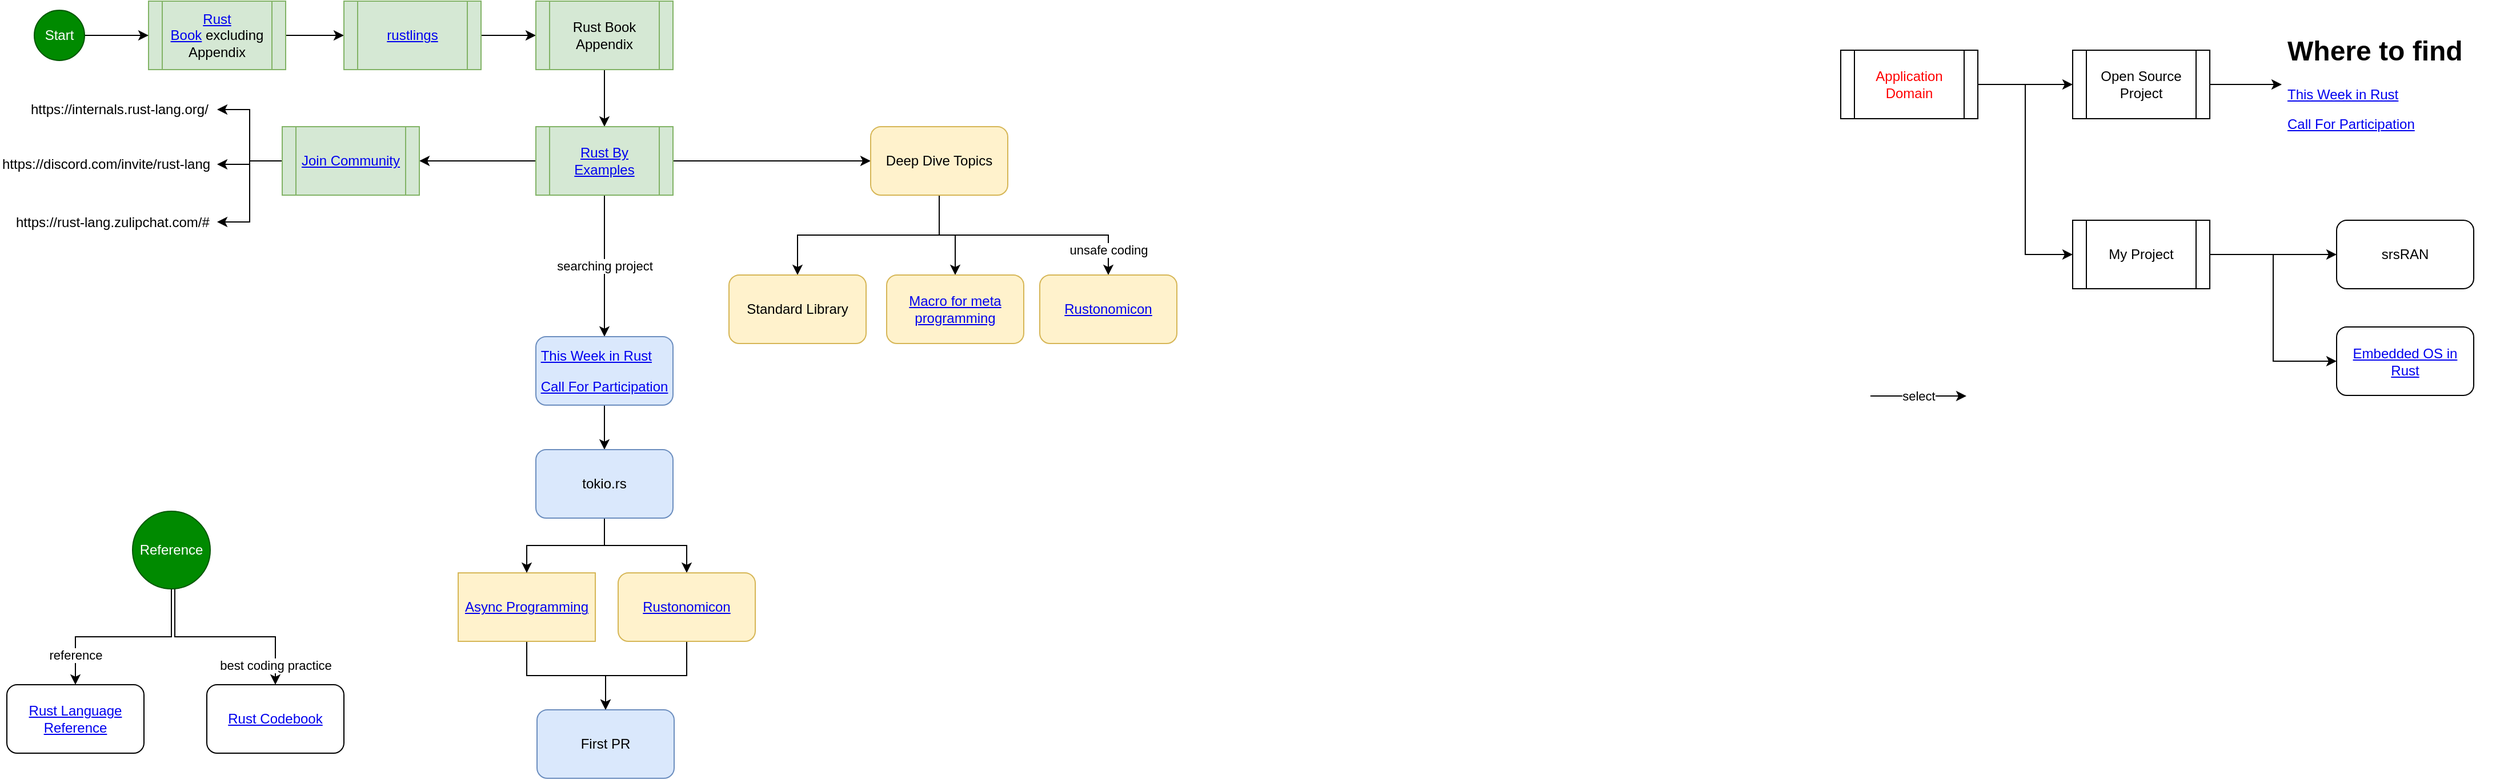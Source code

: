 <mxfile version="20.0.4" type="github" pages="3">
  <diagram id="PBkYrD5w5cS4U47afEp-" name="roadmap">
    <mxGraphModel dx="1550" dy="835" grid="0" gridSize="10" guides="1" tooltips="1" connect="1" arrows="1" fold="1" page="1" pageScale="1" pageWidth="827" pageHeight="1169" math="0" shadow="0">
      <root>
        <mxCell id="0" />
        <mxCell id="1" parent="0" />
        <mxCell id="ulpQKY1A7-1UQrpSVsIB-3" value="" style="edgeStyle=orthogonalEdgeStyle;rounded=0;orthogonalLoop=1;jettySize=auto;html=1;" parent="1" source="ulpQKY1A7-1UQrpSVsIB-1" target="ulpQKY1A7-1UQrpSVsIB-2" edge="1">
          <mxGeometry relative="1" as="geometry" />
        </mxCell>
        <mxCell id="ulpQKY1A7-1UQrpSVsIB-1" value="&lt;a href=&quot;https://doc.rust-lang.org/book/&quot;&gt;Rust Book&lt;/a&gt;&amp;nbsp;excluding Appendix" style="shape=process;whiteSpace=wrap;html=1;backgroundOutline=1;fillColor=#d5e8d4;strokeColor=#82b366;" parent="1" vertex="1">
          <mxGeometry x="150" y="42" width="120" height="60" as="geometry" />
        </mxCell>
        <mxCell id="ulpQKY1A7-1UQrpSVsIB-5" value="" style="edgeStyle=orthogonalEdgeStyle;rounded=0;orthogonalLoop=1;jettySize=auto;html=1;exitX=0.5;exitY=1;exitDx=0;exitDy=0;" parent="1" source="ulpQKY1A7-1UQrpSVsIB-6" target="ulpQKY1A7-1UQrpSVsIB-4" edge="1">
          <mxGeometry relative="1" as="geometry" />
        </mxCell>
        <mxCell id="ulpQKY1A7-1UQrpSVsIB-7" value="" style="edgeStyle=orthogonalEdgeStyle;rounded=0;orthogonalLoop=1;jettySize=auto;html=1;" parent="1" source="ulpQKY1A7-1UQrpSVsIB-2" target="ulpQKY1A7-1UQrpSVsIB-6" edge="1">
          <mxGeometry relative="1" as="geometry" />
        </mxCell>
        <mxCell id="ulpQKY1A7-1UQrpSVsIB-2" value="&lt;a href=&quot;https://github.com/rust-lang/rustlings/&quot;&gt;rustlings&lt;/a&gt;" style="shape=process;whiteSpace=wrap;html=1;backgroundOutline=1;fillColor=#d5e8d4;strokeColor=#82b366;" parent="1" vertex="1">
          <mxGeometry x="321" y="42" width="120" height="60" as="geometry" />
        </mxCell>
        <mxCell id="ulpQKY1A7-1UQrpSVsIB-9" value="" style="edgeStyle=orthogonalEdgeStyle;rounded=0;orthogonalLoop=1;jettySize=auto;html=1;exitX=1;exitY=0.5;exitDx=0;exitDy=0;" parent="1" source="ulpQKY1A7-1UQrpSVsIB-13" target="ulpQKY1A7-1UQrpSVsIB-8" edge="1">
          <mxGeometry relative="1" as="geometry" />
        </mxCell>
        <mxCell id="ulpQKY1A7-1UQrpSVsIB-19" value="" style="edgeStyle=orthogonalEdgeStyle;rounded=0;orthogonalLoop=1;jettySize=auto;html=1;" parent="1" source="ulpQKY1A7-1UQrpSVsIB-4" target="ulpQKY1A7-1UQrpSVsIB-18" edge="1">
          <mxGeometry relative="1" as="geometry" />
        </mxCell>
        <mxCell id="ulpQKY1A7-1UQrpSVsIB-36" value="" style="edgeStyle=orthogonalEdgeStyle;rounded=0;orthogonalLoop=1;jettySize=auto;html=1;exitX=1;exitY=0.5;exitDx=0;exitDy=0;" parent="1" source="ulpQKY1A7-1UQrpSVsIB-4" target="ulpQKY1A7-1UQrpSVsIB-35" edge="1">
          <mxGeometry relative="1" as="geometry" />
        </mxCell>
        <mxCell id="ulpQKY1A7-1UQrpSVsIB-62" value="&lt;font color=&quot;#000000&quot;&gt;best coding practice&lt;/font&gt;" style="edgeStyle=orthogonalEdgeStyle;rounded=0;orthogonalLoop=1;jettySize=auto;html=1;entryX=0.5;entryY=0;entryDx=0;entryDy=0;fontColor=#FF0000;exitX=0.544;exitY=1;exitDx=0;exitDy=0;exitPerimeter=0;" parent="1" source="ulpQKY1A7-1UQrpSVsIB-73" target="ulpQKY1A7-1UQrpSVsIB-64" edge="1">
          <mxGeometry x="0.8" relative="1" as="geometry">
            <mxPoint x="176" y="561" as="sourcePoint" />
            <mxPoint x="79" y="544" as="targetPoint" />
            <mxPoint as="offset" />
          </mxGeometry>
        </mxCell>
        <mxCell id="ubqfjCKZQwUOQvLNrLWh-9" value="searching project" style="edgeStyle=orthogonalEdgeStyle;rounded=0;orthogonalLoop=1;jettySize=auto;html=1;" edge="1" parent="1" source="ulpQKY1A7-1UQrpSVsIB-4" target="ubqfjCKZQwUOQvLNrLWh-2">
          <mxGeometry relative="1" as="geometry" />
        </mxCell>
        <mxCell id="ulpQKY1A7-1UQrpSVsIB-4" value="&lt;a href=&quot;https://doc.rust-lang.org/stable/rust-by-example/&quot;&gt;Rust By Examples&lt;/a&gt;" style="shape=process;whiteSpace=wrap;html=1;backgroundOutline=1;fillColor=#d5e8d4;strokeColor=#82b366;" parent="1" vertex="1">
          <mxGeometry x="489" y="152" width="120" height="60" as="geometry" />
        </mxCell>
        <mxCell id="ulpQKY1A7-1UQrpSVsIB-6" value="Rust Book Appendix" style="shape=process;whiteSpace=wrap;html=1;backgroundOutline=1;fillColor=#d5e8d4;strokeColor=#82b366;" parent="1" vertex="1">
          <mxGeometry x="489" y="42" width="120" height="60" as="geometry" />
        </mxCell>
        <mxCell id="ulpQKY1A7-1UQrpSVsIB-53" style="edgeStyle=orthogonalEdgeStyle;rounded=0;orthogonalLoop=1;jettySize=auto;html=1;" parent="1" source="ulpQKY1A7-1UQrpSVsIB-8" target="ulpQKY1A7-1UQrpSVsIB-52" edge="1">
          <mxGeometry relative="1" as="geometry">
            <mxPoint x="2014" y="115" as="targetPoint" />
          </mxGeometry>
        </mxCell>
        <mxCell id="ulpQKY1A7-1UQrpSVsIB-8" value="Open Source Project" style="shape=process;whiteSpace=wrap;html=1;backgroundOutline=1;" parent="1" vertex="1">
          <mxGeometry x="1834" y="85" width="120" height="60" as="geometry" />
        </mxCell>
        <mxCell id="ulpQKY1A7-1UQrpSVsIB-55" value="" style="edgeStyle=orthogonalEdgeStyle;rounded=0;orthogonalLoop=1;jettySize=auto;html=1;" parent="1" source="ulpQKY1A7-1UQrpSVsIB-10" target="ulpQKY1A7-1UQrpSVsIB-54" edge="1">
          <mxGeometry relative="1" as="geometry" />
        </mxCell>
        <mxCell id="ubqfjCKZQwUOQvLNrLWh-6" style="edgeStyle=orthogonalEdgeStyle;rounded=0;orthogonalLoop=1;jettySize=auto;html=1;entryX=0;entryY=0.5;entryDx=0;entryDy=0;" edge="1" parent="1" source="ulpQKY1A7-1UQrpSVsIB-10" target="ulpQKY1A7-1UQrpSVsIB-59">
          <mxGeometry relative="1" as="geometry" />
        </mxCell>
        <mxCell id="ulpQKY1A7-1UQrpSVsIB-10" value="My Project" style="shape=process;whiteSpace=wrap;html=1;backgroundOutline=1;" parent="1" vertex="1">
          <mxGeometry x="1834" y="234" width="120" height="60" as="geometry" />
        </mxCell>
        <mxCell id="ulpQKY1A7-1UQrpSVsIB-66" value="reference" style="edgeStyle=orthogonalEdgeStyle;rounded=0;orthogonalLoop=1;jettySize=auto;html=1;fontColor=#000000;exitX=0.5;exitY=1;exitDx=0;exitDy=0;" parent="1" source="ulpQKY1A7-1UQrpSVsIB-73" target="ulpQKY1A7-1UQrpSVsIB-65" edge="1">
          <mxGeometry x="0.692" relative="1" as="geometry">
            <mxPoint x="176" y="561" as="sourcePoint" />
            <mxPoint as="offset" />
          </mxGeometry>
        </mxCell>
        <mxCell id="ubqfjCKZQwUOQvLNrLWh-5" style="edgeStyle=orthogonalEdgeStyle;rounded=0;orthogonalLoop=1;jettySize=auto;html=1;entryX=0;entryY=0.5;entryDx=0;entryDy=0;" edge="1" parent="1" source="ulpQKY1A7-1UQrpSVsIB-13" target="ulpQKY1A7-1UQrpSVsIB-10">
          <mxGeometry relative="1" as="geometry" />
        </mxCell>
        <mxCell id="ulpQKY1A7-1UQrpSVsIB-13" value="&lt;font color=&quot;#ff0000&quot;&gt;Application Domain&lt;/font&gt;" style="shape=process;whiteSpace=wrap;html=1;backgroundOutline=1;" parent="1" vertex="1">
          <mxGeometry x="1631" y="85" width="120" height="60" as="geometry" />
        </mxCell>
        <mxCell id="i2lRK1VTi4aubwp1Akog-9" style="edgeStyle=orthogonalEdgeStyle;rounded=0;orthogonalLoop=1;jettySize=auto;html=1;entryX=1;entryY=0.5;entryDx=0;entryDy=0;" parent="1" source="ulpQKY1A7-1UQrpSVsIB-18" target="i2lRK1VTi4aubwp1Akog-7" edge="1">
          <mxGeometry relative="1" as="geometry" />
        </mxCell>
        <mxCell id="i2lRK1VTi4aubwp1Akog-10" style="edgeStyle=orthogonalEdgeStyle;rounded=0;orthogonalLoop=1;jettySize=auto;html=1;entryX=1;entryY=0.5;entryDx=0;entryDy=0;" parent="1" source="ulpQKY1A7-1UQrpSVsIB-18" target="i2lRK1VTi4aubwp1Akog-8" edge="1">
          <mxGeometry relative="1" as="geometry" />
        </mxCell>
        <mxCell id="i2lRK1VTi4aubwp1Akog-11" style="edgeStyle=orthogonalEdgeStyle;rounded=0;orthogonalLoop=1;jettySize=auto;html=1;entryX=1;entryY=0.5;entryDx=0;entryDy=0;" parent="1" source="ulpQKY1A7-1UQrpSVsIB-18" target="i2lRK1VTi4aubwp1Akog-6" edge="1">
          <mxGeometry relative="1" as="geometry" />
        </mxCell>
        <mxCell id="ulpQKY1A7-1UQrpSVsIB-18" value="&lt;a href=&quot;https://www.rust-lang.org/community&quot;&gt;Join Community&lt;/a&gt;" style="shape=process;whiteSpace=wrap;html=1;backgroundOutline=1;fillColor=#d5e8d4;strokeColor=#82b366;" parent="1" vertex="1">
          <mxGeometry x="267" y="152" width="120" height="60" as="geometry" />
        </mxCell>
        <mxCell id="ulpQKY1A7-1UQrpSVsIB-23" value="" style="edgeStyle=orthogonalEdgeStyle;rounded=0;orthogonalLoop=1;jettySize=auto;html=1;" parent="1" source="ulpQKY1A7-1UQrpSVsIB-22" target="ulpQKY1A7-1UQrpSVsIB-1" edge="1">
          <mxGeometry relative="1" as="geometry" />
        </mxCell>
        <mxCell id="ulpQKY1A7-1UQrpSVsIB-22" value="Start" style="ellipse;whiteSpace=wrap;html=1;aspect=fixed;fillColor=#008a00;strokeColor=#005700;fontColor=#ffffff;" parent="1" vertex="1">
          <mxGeometry x="50" y="50" width="44" height="44" as="geometry" />
        </mxCell>
        <mxCell id="ulpQKY1A7-1UQrpSVsIB-39" value="" style="edgeStyle=orthogonalEdgeStyle;rounded=0;orthogonalLoop=1;jettySize=auto;html=1;exitX=0.5;exitY=1;exitDx=0;exitDy=0;" parent="1" source="ulpQKY1A7-1UQrpSVsIB-35" target="ulpQKY1A7-1UQrpSVsIB-38" edge="1">
          <mxGeometry relative="1" as="geometry" />
        </mxCell>
        <mxCell id="ulpQKY1A7-1UQrpSVsIB-41" value="" style="edgeStyle=orthogonalEdgeStyle;rounded=0;orthogonalLoop=1;jettySize=auto;html=1;" parent="1" source="ulpQKY1A7-1UQrpSVsIB-35" target="ulpQKY1A7-1UQrpSVsIB-40" edge="1">
          <mxGeometry relative="1" as="geometry" />
        </mxCell>
        <mxCell id="ulpQKY1A7-1UQrpSVsIB-43" value="unsafe coding" style="edgeStyle=orthogonalEdgeStyle;rounded=0;orthogonalLoop=1;jettySize=auto;html=1;exitX=0.5;exitY=1;exitDx=0;exitDy=0;" parent="1" source="ulpQKY1A7-1UQrpSVsIB-35" target="ulpQKY1A7-1UQrpSVsIB-42" edge="1">
          <mxGeometry x="0.792" relative="1" as="geometry">
            <mxPoint as="offset" />
          </mxGeometry>
        </mxCell>
        <mxCell id="ulpQKY1A7-1UQrpSVsIB-35" value="Deep Dive Topics" style="rounded=1;whiteSpace=wrap;html=1;fillColor=#fff2cc;strokeColor=#d6b656;" parent="1" vertex="1">
          <mxGeometry x="782" y="152" width="120" height="60" as="geometry" />
        </mxCell>
        <mxCell id="ulpQKY1A7-1UQrpSVsIB-38" value="Standard Library" style="rounded=1;whiteSpace=wrap;html=1;fillColor=#fff2cc;strokeColor=#d6b656;" parent="1" vertex="1">
          <mxGeometry x="658" y="282" width="120" height="60" as="geometry" />
        </mxCell>
        <UserObject label="&lt;a href=&quot;https://veykril.github.io/tlborm/&quot;&gt;Macro for meta programming&lt;/a&gt;" id="ulpQKY1A7-1UQrpSVsIB-40">
          <mxCell style="rounded=1;whiteSpace=wrap;html=1;fillColor=#fff2cc;strokeColor=#d6b656;" parent="1" vertex="1">
            <mxGeometry x="796" y="282" width="120" height="60" as="geometry" />
          </mxCell>
        </UserObject>
        <mxCell id="ulpQKY1A7-1UQrpSVsIB-42" value="&lt;a style=&quot;&quot; href=&quot;https://doc.rust-lang.org/nomicon/&quot;&gt;Rustonomicon&lt;/a&gt;" style="whiteSpace=wrap;html=1;rounded=1;fillColor=#fff2cc;strokeColor=#d6b656;" parent="1" vertex="1">
          <mxGeometry x="930" y="282" width="120" height="60" as="geometry" />
        </mxCell>
        <mxCell id="ulpQKY1A7-1UQrpSVsIB-52" value="&lt;h1&gt;Where to find&lt;/h1&gt;&lt;p&gt;&lt;a href=&quot;https://this-week-in-rust.org/&quot;&gt;This Week in Rust&lt;/a&gt;&lt;/p&gt;&lt;p&gt;&lt;a href=&quot;https://users.rust-lang.org/t/twir-call-for-participation/4821&quot;&gt;Call For Participation&lt;/a&gt;&lt;/p&gt;" style="text;html=1;strokeColor=none;fillColor=none;spacing=5;spacingTop=-20;whiteSpace=wrap;overflow=hidden;rounded=0;" parent="1" vertex="1">
          <mxGeometry x="2017" y="65.5" width="190" height="99" as="geometry" />
        </mxCell>
        <mxCell id="ulpQKY1A7-1UQrpSVsIB-54" value="srsRAN" style="rounded=1;whiteSpace=wrap;html=1;" parent="1" vertex="1">
          <mxGeometry x="2065" y="234" width="120" height="60" as="geometry" />
        </mxCell>
        <mxCell id="ulpQKY1A7-1UQrpSVsIB-59" value="&lt;a href=&quot;https://github.com/rust-embedded/rust-raspberrypi-OS-tutorials&quot;&gt;Embedded OS in Rust&lt;/a&gt;" style="rounded=1;whiteSpace=wrap;html=1;" parent="1" vertex="1">
          <mxGeometry x="2065" y="327.5" width="120" height="60" as="geometry" />
        </mxCell>
        <mxCell id="ulpQKY1A7-1UQrpSVsIB-64" value="&lt;a href=&quot;https://rust-lang-nursery.github.io/rust-cookbook/&quot;&gt;Rust Codebook&lt;/a&gt;" style="rounded=1;whiteSpace=wrap;html=1;" parent="1" vertex="1">
          <mxGeometry x="201" y="641" width="120" height="60" as="geometry" />
        </mxCell>
        <mxCell id="ulpQKY1A7-1UQrpSVsIB-65" value="&lt;a href=&quot;https://doc.rust-lang.org/stable/reference/&quot;&gt;Rust Language Reference&lt;/a&gt;" style="rounded=1;whiteSpace=wrap;html=1;" parent="1" vertex="1">
          <mxGeometry x="26" y="641" width="120" height="60" as="geometry" />
        </mxCell>
        <mxCell id="ulpQKY1A7-1UQrpSVsIB-73" value="Reference" style="ellipse;whiteSpace=wrap;html=1;aspect=fixed;fillColor=#008a00;strokeColor=#005700;fontColor=#ffffff;" parent="1" vertex="1">
          <mxGeometry x="136" y="489" width="68" height="68" as="geometry" />
        </mxCell>
        <mxCell id="ubqfjCKZQwUOQvLNrLWh-15" style="edgeStyle=orthogonalEdgeStyle;rounded=0;orthogonalLoop=1;jettySize=auto;html=1;" edge="1" parent="1" source="i2lRK1VTi4aubwp1Akog-1" target="ubqfjCKZQwUOQvLNrLWh-11">
          <mxGeometry relative="1" as="geometry" />
        </mxCell>
        <mxCell id="i2lRK1VTi4aubwp1Akog-1" value="&lt;a href=&quot;https://rust-lang.github.io/async-book/&quot;&gt;Async Programming&lt;/a&gt;" style="whiteSpace=wrap;html=1;fillColor=#fff2cc;strokeColor=#d6b656;" parent="1" vertex="1">
          <mxGeometry x="421" y="543" width="120" height="60" as="geometry" />
        </mxCell>
        <UserObject label="https://rust-lang.zulipchat.com/#" link="https://rust-lang.zulipchat.com/#" id="i2lRK1VTi4aubwp1Akog-6">
          <mxCell style="text;whiteSpace=wrap;html=1;" parent="1" vertex="1">
            <mxGeometry x="32" y="221.5" width="178" height="28" as="geometry" />
          </mxCell>
        </UserObject>
        <UserObject label="https://internals.rust-lang.org/" link="https://www.rust-lang.org/community" id="i2lRK1VTi4aubwp1Akog-7">
          <mxCell style="text;whiteSpace=wrap;html=1;" parent="1" vertex="1">
            <mxGeometry x="45" y="123" width="165" height="28" as="geometry" />
          </mxCell>
        </UserObject>
        <UserObject label="https://discord.com/invite/rust-lang" link="https://discord.com/invite/rust-lang" id="i2lRK1VTi4aubwp1Akog-8">
          <mxCell style="text;whiteSpace=wrap;html=1;" parent="1" vertex="1">
            <mxGeometry x="20" y="170.5" width="190" height="29" as="geometry" />
          </mxCell>
        </UserObject>
        <mxCell id="ubqfjCKZQwUOQvLNrLWh-8" value="select" style="edgeStyle=orthogonalEdgeStyle;rounded=0;orthogonalLoop=1;jettySize=auto;html=1;entryX=0;entryY=0.5;entryDx=0;entryDy=0;" edge="1" parent="1">
          <mxGeometry relative="1" as="geometry">
            <mxPoint x="1657" y="388" as="sourcePoint" />
            <mxPoint x="1741" y="388" as="targetPoint" />
          </mxGeometry>
        </mxCell>
        <mxCell id="ubqfjCKZQwUOQvLNrLWh-17" value="" style="edgeStyle=orthogonalEdgeStyle;rounded=0;orthogonalLoop=1;jettySize=auto;html=1;" edge="1" parent="1" source="ubqfjCKZQwUOQvLNrLWh-2" target="ubqfjCKZQwUOQvLNrLWh-7">
          <mxGeometry relative="1" as="geometry" />
        </mxCell>
        <mxCell id="ubqfjCKZQwUOQvLNrLWh-2" value="&lt;p style=&quot;text-align: left;&quot;&gt;&lt;a href=&quot;https://this-week-in-rust.org/&quot;&gt;This Week in Rust&lt;/a&gt;&lt;/p&gt;&lt;p style=&quot;text-align: left;&quot;&gt;&lt;a href=&quot;https://users.rust-lang.org/t/twir-call-for-participation/4821&quot;&gt;Call For Participation&lt;/a&gt;&lt;/p&gt;" style="rounded=1;whiteSpace=wrap;html=1;fillColor=#dae8fc;strokeColor=#6c8ebf;" vertex="1" parent="1">
          <mxGeometry x="489" y="336" width="120" height="60" as="geometry" />
        </mxCell>
        <mxCell id="ubqfjCKZQwUOQvLNrLWh-10" style="edgeStyle=orthogonalEdgeStyle;rounded=0;orthogonalLoop=1;jettySize=auto;html=1;entryX=0.5;entryY=0;entryDx=0;entryDy=0;" edge="1" parent="1" source="ubqfjCKZQwUOQvLNrLWh-7" target="i2lRK1VTi4aubwp1Akog-1">
          <mxGeometry relative="1" as="geometry" />
        </mxCell>
        <mxCell id="ubqfjCKZQwUOQvLNrLWh-14" style="edgeStyle=orthogonalEdgeStyle;rounded=0;orthogonalLoop=1;jettySize=auto;html=1;entryX=0.5;entryY=0;entryDx=0;entryDy=0;" edge="1" parent="1" source="ubqfjCKZQwUOQvLNrLWh-7" target="ubqfjCKZQwUOQvLNrLWh-12">
          <mxGeometry relative="1" as="geometry" />
        </mxCell>
        <mxCell id="ubqfjCKZQwUOQvLNrLWh-7" value="&lt;p style=&quot;text-align: left;&quot;&gt;tokio.rs&lt;/p&gt;" style="rounded=1;whiteSpace=wrap;html=1;fillColor=#dae8fc;strokeColor=#6c8ebf;" vertex="1" parent="1">
          <mxGeometry x="489" y="435" width="120" height="60" as="geometry" />
        </mxCell>
        <mxCell id="ubqfjCKZQwUOQvLNrLWh-11" value="&lt;p style=&quot;text-align: left;&quot;&gt;First PR&lt;/p&gt;" style="rounded=1;whiteSpace=wrap;html=1;fillColor=#dae8fc;strokeColor=#6c8ebf;" vertex="1" parent="1">
          <mxGeometry x="490" y="663" width="120" height="60" as="geometry" />
        </mxCell>
        <mxCell id="ubqfjCKZQwUOQvLNrLWh-16" style="edgeStyle=orthogonalEdgeStyle;rounded=0;orthogonalLoop=1;jettySize=auto;html=1;entryX=0.5;entryY=0;entryDx=0;entryDy=0;" edge="1" parent="1" source="ubqfjCKZQwUOQvLNrLWh-12" target="ubqfjCKZQwUOQvLNrLWh-11">
          <mxGeometry relative="1" as="geometry" />
        </mxCell>
        <mxCell id="ubqfjCKZQwUOQvLNrLWh-12" value="&lt;a href=&quot;https://doc.rust-lang.org/nomicon/&quot; style=&quot;&quot;&gt;Rustonomicon&lt;/a&gt;" style="whiteSpace=wrap;html=1;rounded=1;fillColor=#fff2cc;strokeColor=#d6b656;" vertex="1" parent="1">
          <mxGeometry x="561" y="543" width="120" height="60" as="geometry" />
        </mxCell>
      </root>
    </mxGraphModel>
  </diagram>
  <diagram id="SkSZhN0o_0jAMBB2AcKW" name="Writing Library">
    <mxGraphModel dx="1550" dy="835" grid="1" gridSize="10" guides="1" tooltips="1" connect="1" arrows="1" fold="1" page="1" pageScale="1" pageWidth="827" pageHeight="1169" math="0" shadow="0">
      <root>
        <mxCell id="0" />
        <mxCell id="1" parent="0" />
        <mxCell id="O7e62CodTHwwSn5V0-Nh-3" value="" style="edgeStyle=orthogonalEdgeStyle;rounded=0;orthogonalLoop=1;jettySize=auto;html=1;exitX=1;exitY=0.5;exitDx=0;exitDy=0;" parent="1" source="O7e62CodTHwwSn5V0-Nh-4" target="O7e62CodTHwwSn5V0-Nh-2" edge="1">
          <mxGeometry relative="1" as="geometry" />
        </mxCell>
        <mxCell id="O7e62CodTHwwSn5V0-Nh-5" value="" style="edgeStyle=orthogonalEdgeStyle;rounded=0;orthogonalLoop=1;jettySize=auto;html=1;exitX=1;exitY=0.5;exitDx=0;exitDy=0;" parent="1" source="O7e62CodTHwwSn5V0-Nh-6" target="O7e62CodTHwwSn5V0-Nh-4" edge="1">
          <mxGeometry relative="1" as="geometry">
            <mxPoint x="230" y="110" as="sourcePoint" />
          </mxGeometry>
        </mxCell>
        <mxCell id="O7e62CodTHwwSn5V0-Nh-2" value="https://tokio.rs/" style="rounded=1;whiteSpace=wrap;html=1;" parent="1" vertex="1">
          <mxGeometry x="370" y="270" width="120" height="60" as="geometry" />
        </mxCell>
        <mxCell id="SnycNd4IDpOhgbsJSYRN-2" value="" style="edgeStyle=orthogonalEdgeStyle;rounded=0;orthogonalLoop=1;jettySize=auto;html=1;" edge="1" parent="1" source="O7e62CodTHwwSn5V0-Nh-4" target="SnycNd4IDpOhgbsJSYRN-1">
          <mxGeometry relative="1" as="geometry" />
        </mxCell>
        <mxCell id="O7e62CodTHwwSn5V0-Nh-4" value="https://rust-lang.github.io/async-book/" style="rounded=1;whiteSpace=wrap;html=1;" parent="1" vertex="1">
          <mxGeometry x="170" y="220" width="120" height="60" as="geometry" />
        </mxCell>
        <mxCell id="O7e62CodTHwwSn5V0-Nh-6" value="Start&amp;nbsp;" style="ellipse;whiteSpace=wrap;html=1;aspect=fixed;fillColor=#0050ef;fontColor=#ffffff;strokeColor=#001DBC;" parent="1" vertex="1">
          <mxGeometry x="120" y="70" width="50" height="50" as="geometry" />
        </mxCell>
        <mxCell id="SnycNd4IDpOhgbsJSYRN-3" style="edgeStyle=orthogonalEdgeStyle;rounded=0;orthogonalLoop=1;jettySize=auto;html=1;entryX=0;entryY=0.5;entryDx=0;entryDy=0;" edge="1" parent="1" source="SnycNd4IDpOhgbsJSYRN-1" target="O7e62CodTHwwSn5V0-Nh-2">
          <mxGeometry relative="1" as="geometry" />
        </mxCell>
        <mxCell id="SnycNd4IDpOhgbsJSYRN-1" value="&lt;a href=&quot;https://doc.rust-lang.org/nomicon/&quot; style=&quot;&quot;&gt;Rustonomicon&lt;/a&gt;" style="whiteSpace=wrap;html=1;rounded=1;" vertex="1" parent="1">
          <mxGeometry x="170" y="320" width="120" height="60" as="geometry" />
        </mxCell>
      </root>
    </mxGraphModel>
  </diagram>
  <diagram id="r72D1gjsYMqepD5xK35s" name="Writing Embedded Software">
    <mxGraphModel dx="1550" dy="835" grid="1" gridSize="10" guides="1" tooltips="1" connect="1" arrows="1" fold="1" page="1" pageScale="1" pageWidth="827" pageHeight="1169" math="0" shadow="0">
      <root>
        <mxCell id="0" />
        <mxCell id="1" parent="0" />
        <mxCell id="cdowaWsp5GSRXGtXwYv0-4" style="edgeStyle=orthogonalEdgeStyle;rounded=0;orthogonalLoop=1;jettySize=auto;html=1;entryX=0;entryY=0.5;entryDx=0;entryDy=0;exitX=0.5;exitY=1;exitDx=0;exitDy=0;" edge="1" parent="1" source="cdowaWsp5GSRXGtXwYv0-1" target="cdowaWsp5GSRXGtXwYv0-3">
          <mxGeometry relative="1" as="geometry" />
        </mxCell>
        <mxCell id="cdowaWsp5GSRXGtXwYv0-1" value="Start&amp;nbsp;" style="ellipse;whiteSpace=wrap;html=1;aspect=fixed;fillColor=#0050ef;fontColor=#ffffff;strokeColor=#001DBC;" vertex="1" parent="1">
          <mxGeometry x="120" y="70" width="50" height="50" as="geometry" />
        </mxCell>
        <mxCell id="cdowaWsp5GSRXGtXwYv0-6" value="" style="edgeStyle=orthogonalEdgeStyle;rounded=0;orthogonalLoop=1;jettySize=auto;html=1;" edge="1" parent="1" source="cdowaWsp5GSRXGtXwYv0-3" target="cdowaWsp5GSRXGtXwYv0-5">
          <mxGeometry relative="1" as="geometry" />
        </mxCell>
        <UserObject label="https://docs.rust-embedded.org/book/" link="https://docs.rust-embedded.org/book/" id="cdowaWsp5GSRXGtXwYv0-3">
          <mxCell style="rounded=1;whiteSpace=wrap;html=1;" vertex="1" parent="1">
            <mxGeometry x="190" y="190" width="120" height="60" as="geometry" />
          </mxCell>
        </UserObject>
        <UserObject label="https://github.com/rust-embedded/rust-raspberrypi-OS-tutorials" link="https://github.com/rust-embedded/rust-raspberrypi-OS-tutorials" id="cdowaWsp5GSRXGtXwYv0-5">
          <mxCell style="rounded=1;whiteSpace=wrap;html=1;" vertex="1" parent="1">
            <mxGeometry x="354" y="190" width="120" height="60" as="geometry" />
          </mxCell>
        </UserObject>
      </root>
    </mxGraphModel>
  </diagram>
</mxfile>
